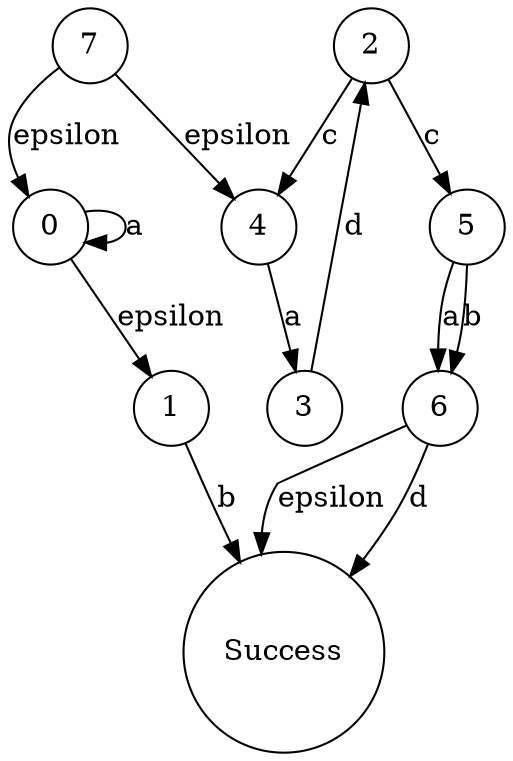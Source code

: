 digraph TestCase11 { 0 [shape=circle,label="0"]; 1 [shape=circle,label="1"]; 2 [shape=circle,label="2"]; 3 [shape=circle,label="3"]; 4 [shape=circle,label="4"]; 5 [shape=circle,label="5"]; 6 [shape=circle,label="6"]; 7 [shape=circle,label="7"]; 8 [shape=circle,label="Success"]; 0 -> 0[label="a"]; 0 -> 1[label="epsilon"]; 1 -> 8[label="b"]; 2 -> 4[label="c"]; 2 -> 5[label="c"]; 3 -> 2[label="d"]; 4 -> 3[label="a"]; 5 -> 6[label="a"]; 5 -> 6[label="b"]; 6 -> 8[label="d"]; 6 -> 8[label="epsilon"]; 7 -> 0[label="epsilon"]; 7 -> 4[label="epsilon"]; }